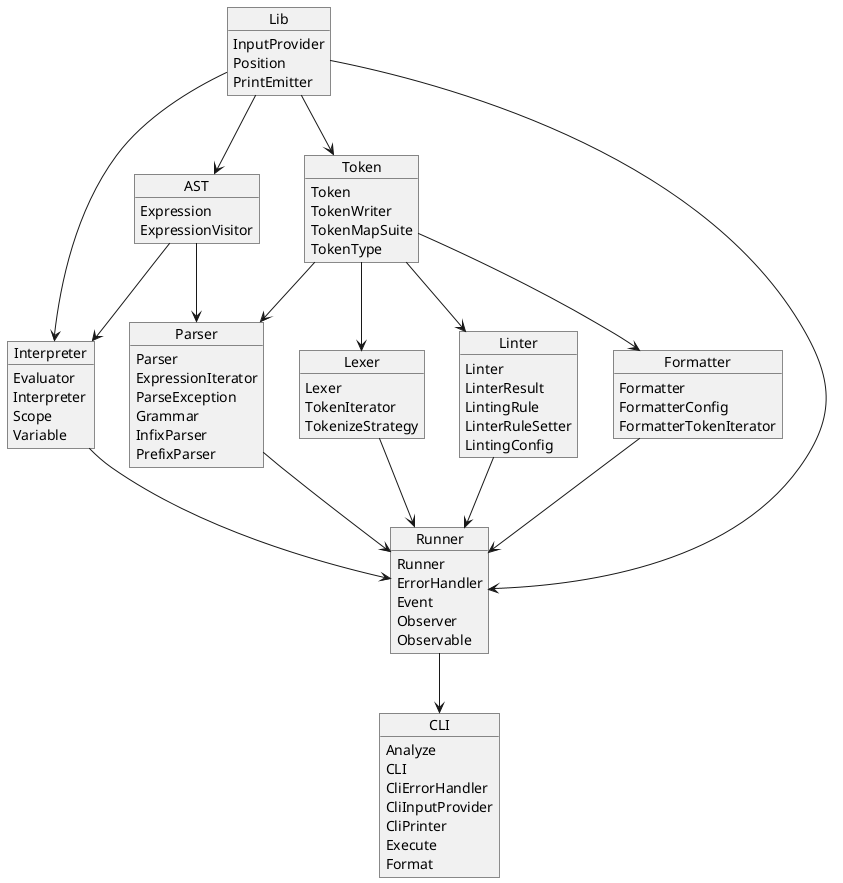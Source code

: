 @startuml
'https://plantuml.com/object-diagram

object Lexer{
    Lexer
    TokenIterator
    TokenizeStrategy
}
object Interpreter{
    Evaluator
    Interpreter
    Scope
    Variable
}
object Runner{
    Runner
    ErrorHandler
    Event
    Observer
    Observable
}
object Parser{
    Parser
    ExpressionIterator
    ParseException
    Grammar
    InfixParser
    PrefixParser
}
object Token{
    Token
    TokenWriter
    TokenMapSuite
    TokenType
}
object AST{
    Expression
    ExpressionVisitor
}
object CLI{
    Analyze
    CLI
    CliErrorHandler
    CliInputProvider
    CliPrinter
    Execute
    Format
}
object Linter{
    Linter
    LinterResult
    LintingRule
    LinterRuleSetter
    LintingConfig
}
object Formatter{
    Formatter
    FormatterConfig
    FormatterTokenIterator
    }
object Lib{
    InputProvider
    Position
    PrintEmitter
}

Interpreter -down-> Runner
Parser -down-> Runner
Linter -down-> Runner
Formatter -down-> Runner
Lexer -down-> Runner
Runner -down-> CLI
Token -down-> Lexer
Token -down-> Parser
Token -down-> Formatter
Token -down-> Linter
AST -down-> Parser
AST -down-> Interpreter
Lib -down-> Token
Lib -down-> AST
Lib -down-> Runner
Lib -down-> Interpreter




@enduml
